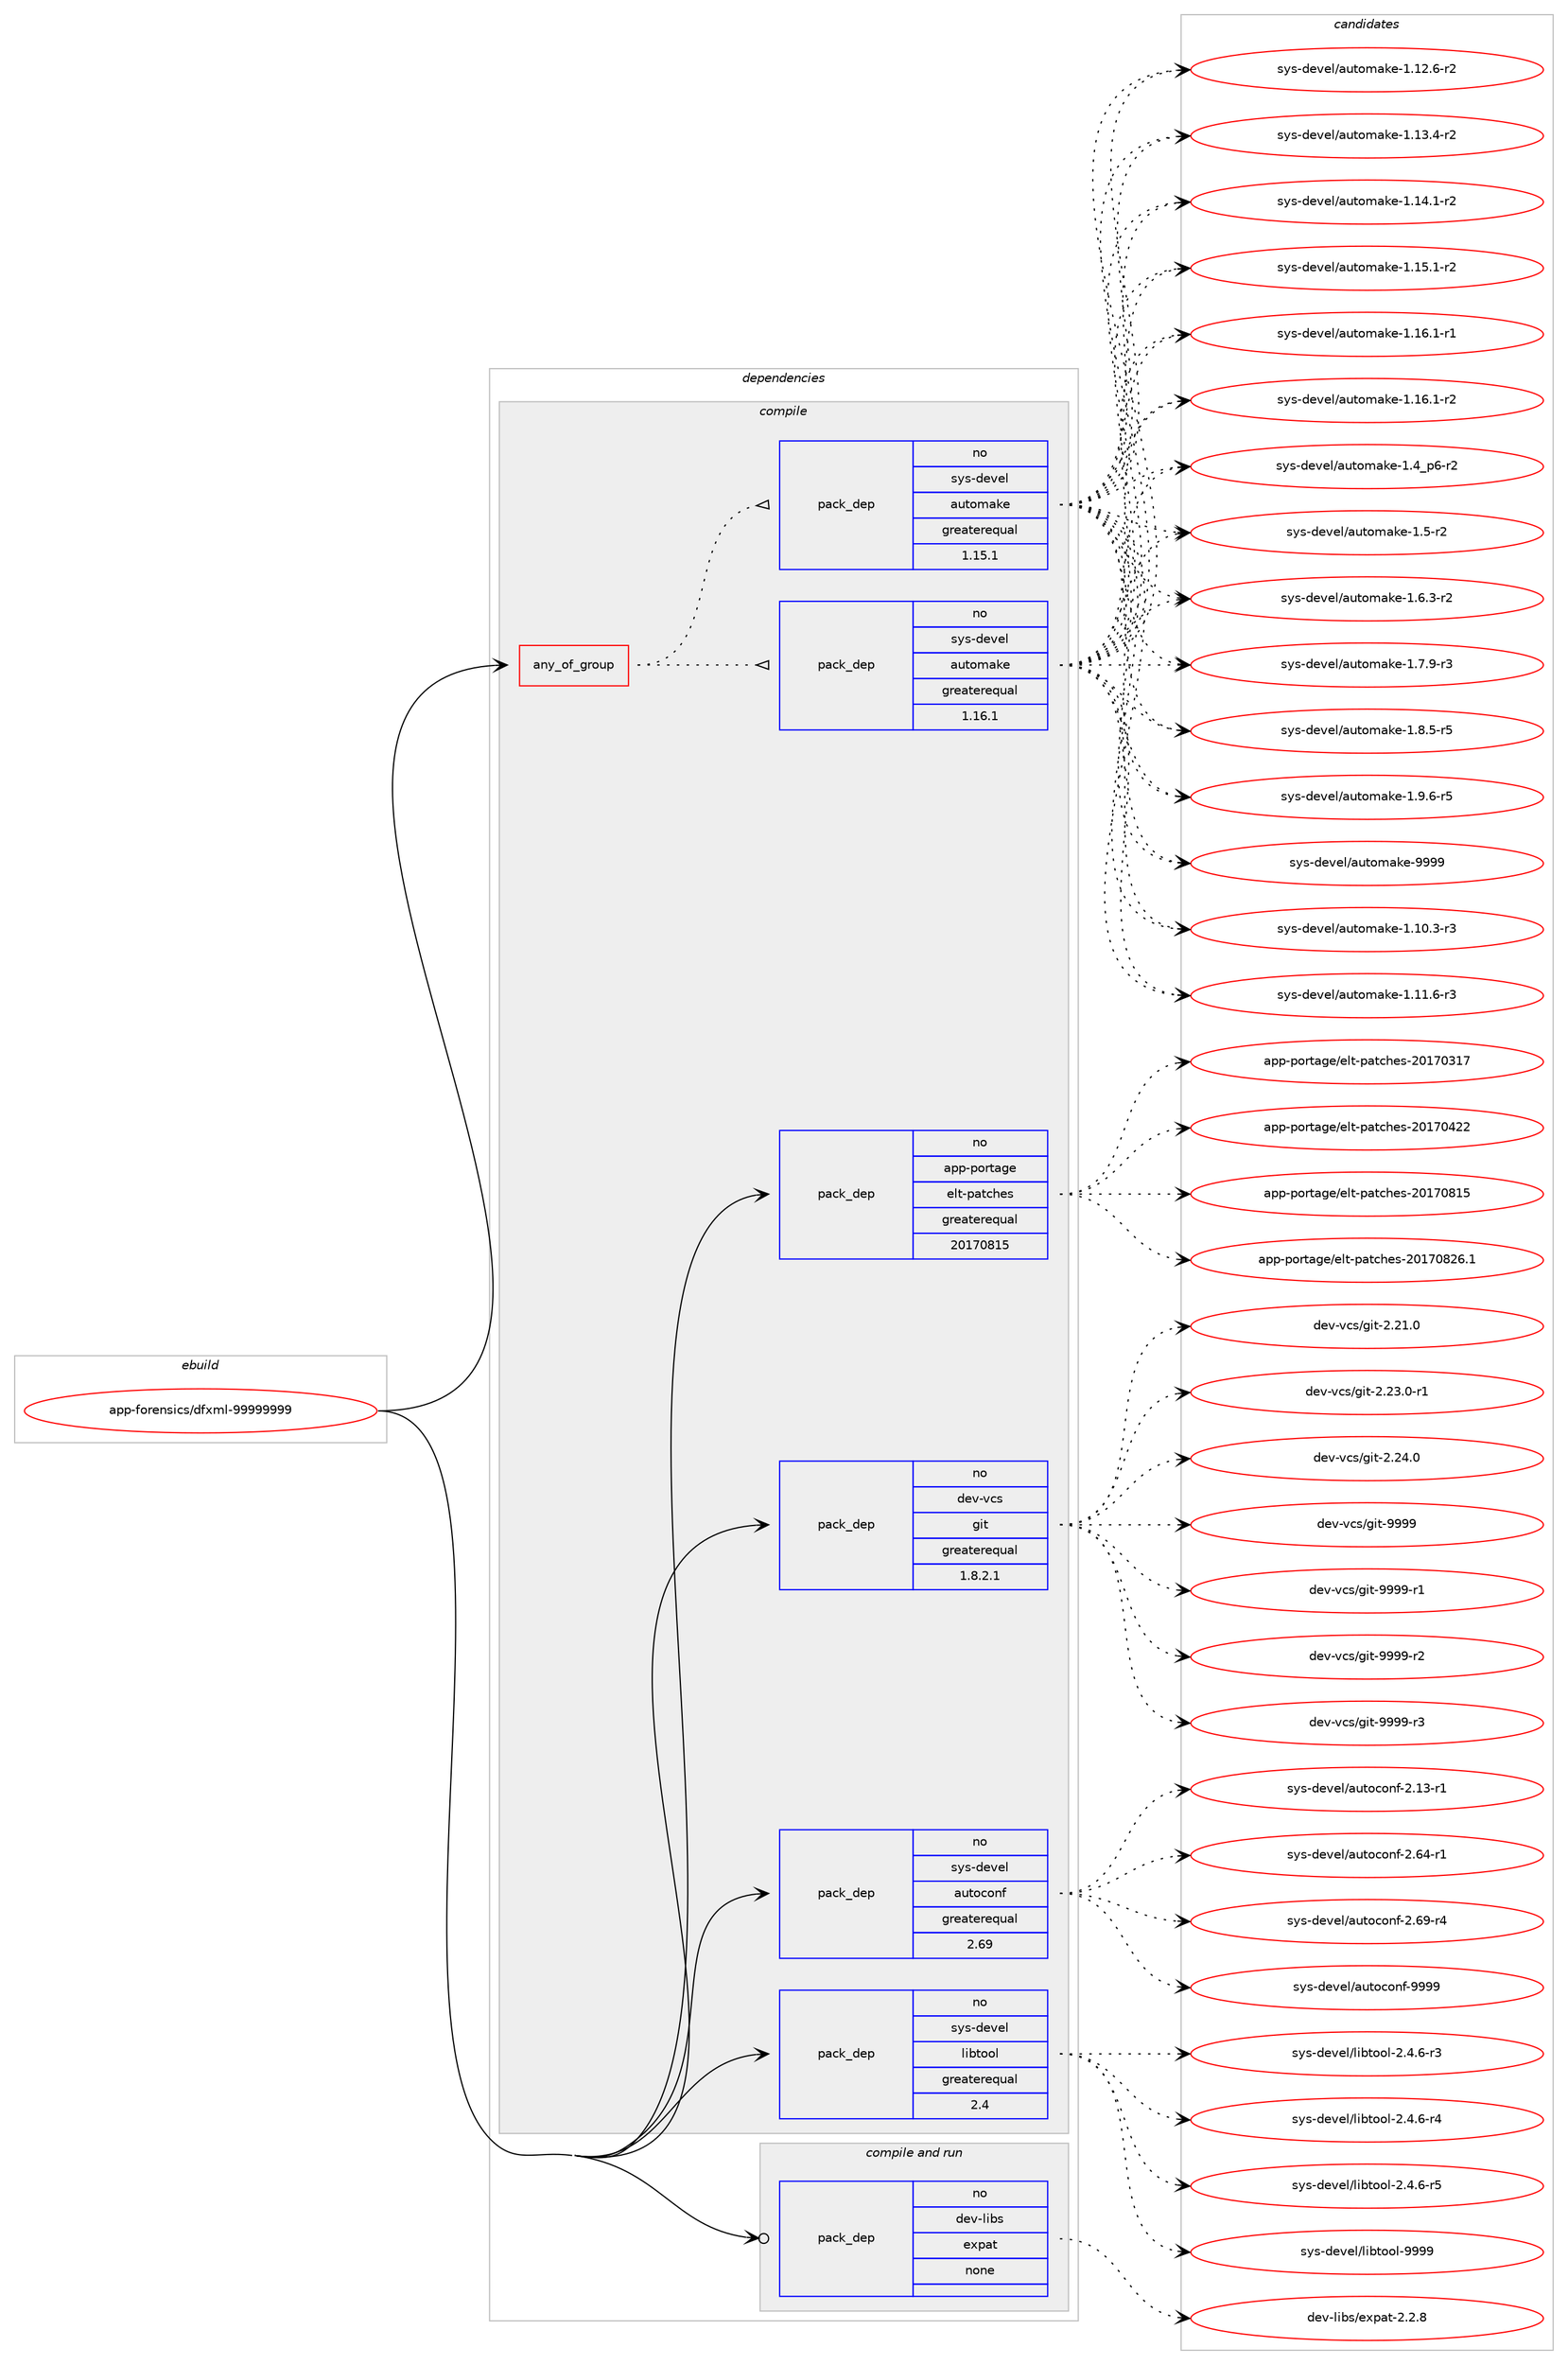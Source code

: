 digraph prolog {

# *************
# Graph options
# *************

newrank=true;
concentrate=true;
compound=true;
graph [rankdir=LR,fontname=Helvetica,fontsize=10,ranksep=1.5];#, ranksep=2.5, nodesep=0.2];
edge  [arrowhead=vee];
node  [fontname=Helvetica,fontsize=10];

# **********
# The ebuild
# **********

subgraph cluster_leftcol {
color=gray;
rank=same;
label=<<i>ebuild</i>>;
id [label="app-forensics/dfxml-99999999", color=red, width=4, href="../app-forensics/dfxml-99999999.svg"];
}

# ****************
# The dependencies
# ****************

subgraph cluster_midcol {
color=gray;
label=<<i>dependencies</i>>;
subgraph cluster_compile {
fillcolor="#eeeeee";
style=filled;
label=<<i>compile</i>>;
subgraph any8573 {
dependency493587 [label=<<TABLE BORDER="0" CELLBORDER="1" CELLSPACING="0" CELLPADDING="4"><TR><TD CELLPADDING="10">any_of_group</TD></TR></TABLE>>, shape=none, color=red];subgraph pack366656 {
dependency493588 [label=<<TABLE BORDER="0" CELLBORDER="1" CELLSPACING="0" CELLPADDING="4" WIDTH="220"><TR><TD ROWSPAN="6" CELLPADDING="30">pack_dep</TD></TR><TR><TD WIDTH="110">no</TD></TR><TR><TD>sys-devel</TD></TR><TR><TD>automake</TD></TR><TR><TD>greaterequal</TD></TR><TR><TD>1.16.1</TD></TR></TABLE>>, shape=none, color=blue];
}
dependency493587:e -> dependency493588:w [weight=20,style="dotted",arrowhead="oinv"];
subgraph pack366657 {
dependency493589 [label=<<TABLE BORDER="0" CELLBORDER="1" CELLSPACING="0" CELLPADDING="4" WIDTH="220"><TR><TD ROWSPAN="6" CELLPADDING="30">pack_dep</TD></TR><TR><TD WIDTH="110">no</TD></TR><TR><TD>sys-devel</TD></TR><TR><TD>automake</TD></TR><TR><TD>greaterequal</TD></TR><TR><TD>1.15.1</TD></TR></TABLE>>, shape=none, color=blue];
}
dependency493587:e -> dependency493589:w [weight=20,style="dotted",arrowhead="oinv"];
}
id:e -> dependency493587:w [weight=20,style="solid",arrowhead="vee"];
subgraph pack366658 {
dependency493590 [label=<<TABLE BORDER="0" CELLBORDER="1" CELLSPACING="0" CELLPADDING="4" WIDTH="220"><TR><TD ROWSPAN="6" CELLPADDING="30">pack_dep</TD></TR><TR><TD WIDTH="110">no</TD></TR><TR><TD>app-portage</TD></TR><TR><TD>elt-patches</TD></TR><TR><TD>greaterequal</TD></TR><TR><TD>20170815</TD></TR></TABLE>>, shape=none, color=blue];
}
id:e -> dependency493590:w [weight=20,style="solid",arrowhead="vee"];
subgraph pack366659 {
dependency493591 [label=<<TABLE BORDER="0" CELLBORDER="1" CELLSPACING="0" CELLPADDING="4" WIDTH="220"><TR><TD ROWSPAN="6" CELLPADDING="30">pack_dep</TD></TR><TR><TD WIDTH="110">no</TD></TR><TR><TD>dev-vcs</TD></TR><TR><TD>git</TD></TR><TR><TD>greaterequal</TD></TR><TR><TD>1.8.2.1</TD></TR></TABLE>>, shape=none, color=blue];
}
id:e -> dependency493591:w [weight=20,style="solid",arrowhead="vee"];
subgraph pack366660 {
dependency493592 [label=<<TABLE BORDER="0" CELLBORDER="1" CELLSPACING="0" CELLPADDING="4" WIDTH="220"><TR><TD ROWSPAN="6" CELLPADDING="30">pack_dep</TD></TR><TR><TD WIDTH="110">no</TD></TR><TR><TD>sys-devel</TD></TR><TR><TD>autoconf</TD></TR><TR><TD>greaterequal</TD></TR><TR><TD>2.69</TD></TR></TABLE>>, shape=none, color=blue];
}
id:e -> dependency493592:w [weight=20,style="solid",arrowhead="vee"];
subgraph pack366661 {
dependency493593 [label=<<TABLE BORDER="0" CELLBORDER="1" CELLSPACING="0" CELLPADDING="4" WIDTH="220"><TR><TD ROWSPAN="6" CELLPADDING="30">pack_dep</TD></TR><TR><TD WIDTH="110">no</TD></TR><TR><TD>sys-devel</TD></TR><TR><TD>libtool</TD></TR><TR><TD>greaterequal</TD></TR><TR><TD>2.4</TD></TR></TABLE>>, shape=none, color=blue];
}
id:e -> dependency493593:w [weight=20,style="solid",arrowhead="vee"];
}
subgraph cluster_compileandrun {
fillcolor="#eeeeee";
style=filled;
label=<<i>compile and run</i>>;
subgraph pack366662 {
dependency493594 [label=<<TABLE BORDER="0" CELLBORDER="1" CELLSPACING="0" CELLPADDING="4" WIDTH="220"><TR><TD ROWSPAN="6" CELLPADDING="30">pack_dep</TD></TR><TR><TD WIDTH="110">no</TD></TR><TR><TD>dev-libs</TD></TR><TR><TD>expat</TD></TR><TR><TD>none</TD></TR><TR><TD></TD></TR></TABLE>>, shape=none, color=blue];
}
id:e -> dependency493594:w [weight=20,style="solid",arrowhead="odotvee"];
}
subgraph cluster_run {
fillcolor="#eeeeee";
style=filled;
label=<<i>run</i>>;
}
}

# **************
# The candidates
# **************

subgraph cluster_choices {
rank=same;
color=gray;
label=<<i>candidates</i>>;

subgraph choice366656 {
color=black;
nodesep=1;
choice11512111545100101118101108479711711611110997107101454946494846514511451 [label="sys-devel/automake-1.10.3-r3", color=red, width=4,href="../sys-devel/automake-1.10.3-r3.svg"];
choice11512111545100101118101108479711711611110997107101454946494946544511451 [label="sys-devel/automake-1.11.6-r3", color=red, width=4,href="../sys-devel/automake-1.11.6-r3.svg"];
choice11512111545100101118101108479711711611110997107101454946495046544511450 [label="sys-devel/automake-1.12.6-r2", color=red, width=4,href="../sys-devel/automake-1.12.6-r2.svg"];
choice11512111545100101118101108479711711611110997107101454946495146524511450 [label="sys-devel/automake-1.13.4-r2", color=red, width=4,href="../sys-devel/automake-1.13.4-r2.svg"];
choice11512111545100101118101108479711711611110997107101454946495246494511450 [label="sys-devel/automake-1.14.1-r2", color=red, width=4,href="../sys-devel/automake-1.14.1-r2.svg"];
choice11512111545100101118101108479711711611110997107101454946495346494511450 [label="sys-devel/automake-1.15.1-r2", color=red, width=4,href="../sys-devel/automake-1.15.1-r2.svg"];
choice11512111545100101118101108479711711611110997107101454946495446494511449 [label="sys-devel/automake-1.16.1-r1", color=red, width=4,href="../sys-devel/automake-1.16.1-r1.svg"];
choice11512111545100101118101108479711711611110997107101454946495446494511450 [label="sys-devel/automake-1.16.1-r2", color=red, width=4,href="../sys-devel/automake-1.16.1-r2.svg"];
choice115121115451001011181011084797117116111109971071014549465295112544511450 [label="sys-devel/automake-1.4_p6-r2", color=red, width=4,href="../sys-devel/automake-1.4_p6-r2.svg"];
choice11512111545100101118101108479711711611110997107101454946534511450 [label="sys-devel/automake-1.5-r2", color=red, width=4,href="../sys-devel/automake-1.5-r2.svg"];
choice115121115451001011181011084797117116111109971071014549465446514511450 [label="sys-devel/automake-1.6.3-r2", color=red, width=4,href="../sys-devel/automake-1.6.3-r2.svg"];
choice115121115451001011181011084797117116111109971071014549465546574511451 [label="sys-devel/automake-1.7.9-r3", color=red, width=4,href="../sys-devel/automake-1.7.9-r3.svg"];
choice115121115451001011181011084797117116111109971071014549465646534511453 [label="sys-devel/automake-1.8.5-r5", color=red, width=4,href="../sys-devel/automake-1.8.5-r5.svg"];
choice115121115451001011181011084797117116111109971071014549465746544511453 [label="sys-devel/automake-1.9.6-r5", color=red, width=4,href="../sys-devel/automake-1.9.6-r5.svg"];
choice115121115451001011181011084797117116111109971071014557575757 [label="sys-devel/automake-9999", color=red, width=4,href="../sys-devel/automake-9999.svg"];
dependency493588:e -> choice11512111545100101118101108479711711611110997107101454946494846514511451:w [style=dotted,weight="100"];
dependency493588:e -> choice11512111545100101118101108479711711611110997107101454946494946544511451:w [style=dotted,weight="100"];
dependency493588:e -> choice11512111545100101118101108479711711611110997107101454946495046544511450:w [style=dotted,weight="100"];
dependency493588:e -> choice11512111545100101118101108479711711611110997107101454946495146524511450:w [style=dotted,weight="100"];
dependency493588:e -> choice11512111545100101118101108479711711611110997107101454946495246494511450:w [style=dotted,weight="100"];
dependency493588:e -> choice11512111545100101118101108479711711611110997107101454946495346494511450:w [style=dotted,weight="100"];
dependency493588:e -> choice11512111545100101118101108479711711611110997107101454946495446494511449:w [style=dotted,weight="100"];
dependency493588:e -> choice11512111545100101118101108479711711611110997107101454946495446494511450:w [style=dotted,weight="100"];
dependency493588:e -> choice115121115451001011181011084797117116111109971071014549465295112544511450:w [style=dotted,weight="100"];
dependency493588:e -> choice11512111545100101118101108479711711611110997107101454946534511450:w [style=dotted,weight="100"];
dependency493588:e -> choice115121115451001011181011084797117116111109971071014549465446514511450:w [style=dotted,weight="100"];
dependency493588:e -> choice115121115451001011181011084797117116111109971071014549465546574511451:w [style=dotted,weight="100"];
dependency493588:e -> choice115121115451001011181011084797117116111109971071014549465646534511453:w [style=dotted,weight="100"];
dependency493588:e -> choice115121115451001011181011084797117116111109971071014549465746544511453:w [style=dotted,weight="100"];
dependency493588:e -> choice115121115451001011181011084797117116111109971071014557575757:w [style=dotted,weight="100"];
}
subgraph choice366657 {
color=black;
nodesep=1;
choice11512111545100101118101108479711711611110997107101454946494846514511451 [label="sys-devel/automake-1.10.3-r3", color=red, width=4,href="../sys-devel/automake-1.10.3-r3.svg"];
choice11512111545100101118101108479711711611110997107101454946494946544511451 [label="sys-devel/automake-1.11.6-r3", color=red, width=4,href="../sys-devel/automake-1.11.6-r3.svg"];
choice11512111545100101118101108479711711611110997107101454946495046544511450 [label="sys-devel/automake-1.12.6-r2", color=red, width=4,href="../sys-devel/automake-1.12.6-r2.svg"];
choice11512111545100101118101108479711711611110997107101454946495146524511450 [label="sys-devel/automake-1.13.4-r2", color=red, width=4,href="../sys-devel/automake-1.13.4-r2.svg"];
choice11512111545100101118101108479711711611110997107101454946495246494511450 [label="sys-devel/automake-1.14.1-r2", color=red, width=4,href="../sys-devel/automake-1.14.1-r2.svg"];
choice11512111545100101118101108479711711611110997107101454946495346494511450 [label="sys-devel/automake-1.15.1-r2", color=red, width=4,href="../sys-devel/automake-1.15.1-r2.svg"];
choice11512111545100101118101108479711711611110997107101454946495446494511449 [label="sys-devel/automake-1.16.1-r1", color=red, width=4,href="../sys-devel/automake-1.16.1-r1.svg"];
choice11512111545100101118101108479711711611110997107101454946495446494511450 [label="sys-devel/automake-1.16.1-r2", color=red, width=4,href="../sys-devel/automake-1.16.1-r2.svg"];
choice115121115451001011181011084797117116111109971071014549465295112544511450 [label="sys-devel/automake-1.4_p6-r2", color=red, width=4,href="../sys-devel/automake-1.4_p6-r2.svg"];
choice11512111545100101118101108479711711611110997107101454946534511450 [label="sys-devel/automake-1.5-r2", color=red, width=4,href="../sys-devel/automake-1.5-r2.svg"];
choice115121115451001011181011084797117116111109971071014549465446514511450 [label="sys-devel/automake-1.6.3-r2", color=red, width=4,href="../sys-devel/automake-1.6.3-r2.svg"];
choice115121115451001011181011084797117116111109971071014549465546574511451 [label="sys-devel/automake-1.7.9-r3", color=red, width=4,href="../sys-devel/automake-1.7.9-r3.svg"];
choice115121115451001011181011084797117116111109971071014549465646534511453 [label="sys-devel/automake-1.8.5-r5", color=red, width=4,href="../sys-devel/automake-1.8.5-r5.svg"];
choice115121115451001011181011084797117116111109971071014549465746544511453 [label="sys-devel/automake-1.9.6-r5", color=red, width=4,href="../sys-devel/automake-1.9.6-r5.svg"];
choice115121115451001011181011084797117116111109971071014557575757 [label="sys-devel/automake-9999", color=red, width=4,href="../sys-devel/automake-9999.svg"];
dependency493589:e -> choice11512111545100101118101108479711711611110997107101454946494846514511451:w [style=dotted,weight="100"];
dependency493589:e -> choice11512111545100101118101108479711711611110997107101454946494946544511451:w [style=dotted,weight="100"];
dependency493589:e -> choice11512111545100101118101108479711711611110997107101454946495046544511450:w [style=dotted,weight="100"];
dependency493589:e -> choice11512111545100101118101108479711711611110997107101454946495146524511450:w [style=dotted,weight="100"];
dependency493589:e -> choice11512111545100101118101108479711711611110997107101454946495246494511450:w [style=dotted,weight="100"];
dependency493589:e -> choice11512111545100101118101108479711711611110997107101454946495346494511450:w [style=dotted,weight="100"];
dependency493589:e -> choice11512111545100101118101108479711711611110997107101454946495446494511449:w [style=dotted,weight="100"];
dependency493589:e -> choice11512111545100101118101108479711711611110997107101454946495446494511450:w [style=dotted,weight="100"];
dependency493589:e -> choice115121115451001011181011084797117116111109971071014549465295112544511450:w [style=dotted,weight="100"];
dependency493589:e -> choice11512111545100101118101108479711711611110997107101454946534511450:w [style=dotted,weight="100"];
dependency493589:e -> choice115121115451001011181011084797117116111109971071014549465446514511450:w [style=dotted,weight="100"];
dependency493589:e -> choice115121115451001011181011084797117116111109971071014549465546574511451:w [style=dotted,weight="100"];
dependency493589:e -> choice115121115451001011181011084797117116111109971071014549465646534511453:w [style=dotted,weight="100"];
dependency493589:e -> choice115121115451001011181011084797117116111109971071014549465746544511453:w [style=dotted,weight="100"];
dependency493589:e -> choice115121115451001011181011084797117116111109971071014557575757:w [style=dotted,weight="100"];
}
subgraph choice366658 {
color=black;
nodesep=1;
choice97112112451121111141169710310147101108116451129711699104101115455048495548514955 [label="app-portage/elt-patches-20170317", color=red, width=4,href="../app-portage/elt-patches-20170317.svg"];
choice97112112451121111141169710310147101108116451129711699104101115455048495548525050 [label="app-portage/elt-patches-20170422", color=red, width=4,href="../app-portage/elt-patches-20170422.svg"];
choice97112112451121111141169710310147101108116451129711699104101115455048495548564953 [label="app-portage/elt-patches-20170815", color=red, width=4,href="../app-portage/elt-patches-20170815.svg"];
choice971121124511211111411697103101471011081164511297116991041011154550484955485650544649 [label="app-portage/elt-patches-20170826.1", color=red, width=4,href="../app-portage/elt-patches-20170826.1.svg"];
dependency493590:e -> choice97112112451121111141169710310147101108116451129711699104101115455048495548514955:w [style=dotted,weight="100"];
dependency493590:e -> choice97112112451121111141169710310147101108116451129711699104101115455048495548525050:w [style=dotted,weight="100"];
dependency493590:e -> choice97112112451121111141169710310147101108116451129711699104101115455048495548564953:w [style=dotted,weight="100"];
dependency493590:e -> choice971121124511211111411697103101471011081164511297116991041011154550484955485650544649:w [style=dotted,weight="100"];
}
subgraph choice366659 {
color=black;
nodesep=1;
choice10010111845118991154710310511645504650494648 [label="dev-vcs/git-2.21.0", color=red, width=4,href="../dev-vcs/git-2.21.0.svg"];
choice100101118451189911547103105116455046505146484511449 [label="dev-vcs/git-2.23.0-r1", color=red, width=4,href="../dev-vcs/git-2.23.0-r1.svg"];
choice10010111845118991154710310511645504650524648 [label="dev-vcs/git-2.24.0", color=red, width=4,href="../dev-vcs/git-2.24.0.svg"];
choice1001011184511899115471031051164557575757 [label="dev-vcs/git-9999", color=red, width=4,href="../dev-vcs/git-9999.svg"];
choice10010111845118991154710310511645575757574511449 [label="dev-vcs/git-9999-r1", color=red, width=4,href="../dev-vcs/git-9999-r1.svg"];
choice10010111845118991154710310511645575757574511450 [label="dev-vcs/git-9999-r2", color=red, width=4,href="../dev-vcs/git-9999-r2.svg"];
choice10010111845118991154710310511645575757574511451 [label="dev-vcs/git-9999-r3", color=red, width=4,href="../dev-vcs/git-9999-r3.svg"];
dependency493591:e -> choice10010111845118991154710310511645504650494648:w [style=dotted,weight="100"];
dependency493591:e -> choice100101118451189911547103105116455046505146484511449:w [style=dotted,weight="100"];
dependency493591:e -> choice10010111845118991154710310511645504650524648:w [style=dotted,weight="100"];
dependency493591:e -> choice1001011184511899115471031051164557575757:w [style=dotted,weight="100"];
dependency493591:e -> choice10010111845118991154710310511645575757574511449:w [style=dotted,weight="100"];
dependency493591:e -> choice10010111845118991154710310511645575757574511450:w [style=dotted,weight="100"];
dependency493591:e -> choice10010111845118991154710310511645575757574511451:w [style=dotted,weight="100"];
}
subgraph choice366660 {
color=black;
nodesep=1;
choice1151211154510010111810110847971171161119911111010245504649514511449 [label="sys-devel/autoconf-2.13-r1", color=red, width=4,href="../sys-devel/autoconf-2.13-r1.svg"];
choice1151211154510010111810110847971171161119911111010245504654524511449 [label="sys-devel/autoconf-2.64-r1", color=red, width=4,href="../sys-devel/autoconf-2.64-r1.svg"];
choice1151211154510010111810110847971171161119911111010245504654574511452 [label="sys-devel/autoconf-2.69-r4", color=red, width=4,href="../sys-devel/autoconf-2.69-r4.svg"];
choice115121115451001011181011084797117116111991111101024557575757 [label="sys-devel/autoconf-9999", color=red, width=4,href="../sys-devel/autoconf-9999.svg"];
dependency493592:e -> choice1151211154510010111810110847971171161119911111010245504649514511449:w [style=dotted,weight="100"];
dependency493592:e -> choice1151211154510010111810110847971171161119911111010245504654524511449:w [style=dotted,weight="100"];
dependency493592:e -> choice1151211154510010111810110847971171161119911111010245504654574511452:w [style=dotted,weight="100"];
dependency493592:e -> choice115121115451001011181011084797117116111991111101024557575757:w [style=dotted,weight="100"];
}
subgraph choice366661 {
color=black;
nodesep=1;
choice1151211154510010111810110847108105981161111111084550465246544511451 [label="sys-devel/libtool-2.4.6-r3", color=red, width=4,href="../sys-devel/libtool-2.4.6-r3.svg"];
choice1151211154510010111810110847108105981161111111084550465246544511452 [label="sys-devel/libtool-2.4.6-r4", color=red, width=4,href="../sys-devel/libtool-2.4.6-r4.svg"];
choice1151211154510010111810110847108105981161111111084550465246544511453 [label="sys-devel/libtool-2.4.6-r5", color=red, width=4,href="../sys-devel/libtool-2.4.6-r5.svg"];
choice1151211154510010111810110847108105981161111111084557575757 [label="sys-devel/libtool-9999", color=red, width=4,href="../sys-devel/libtool-9999.svg"];
dependency493593:e -> choice1151211154510010111810110847108105981161111111084550465246544511451:w [style=dotted,weight="100"];
dependency493593:e -> choice1151211154510010111810110847108105981161111111084550465246544511452:w [style=dotted,weight="100"];
dependency493593:e -> choice1151211154510010111810110847108105981161111111084550465246544511453:w [style=dotted,weight="100"];
dependency493593:e -> choice1151211154510010111810110847108105981161111111084557575757:w [style=dotted,weight="100"];
}
subgraph choice366662 {
color=black;
nodesep=1;
choice10010111845108105981154710112011297116455046504656 [label="dev-libs/expat-2.2.8", color=red, width=4,href="../dev-libs/expat-2.2.8.svg"];
dependency493594:e -> choice10010111845108105981154710112011297116455046504656:w [style=dotted,weight="100"];
}
}

}

